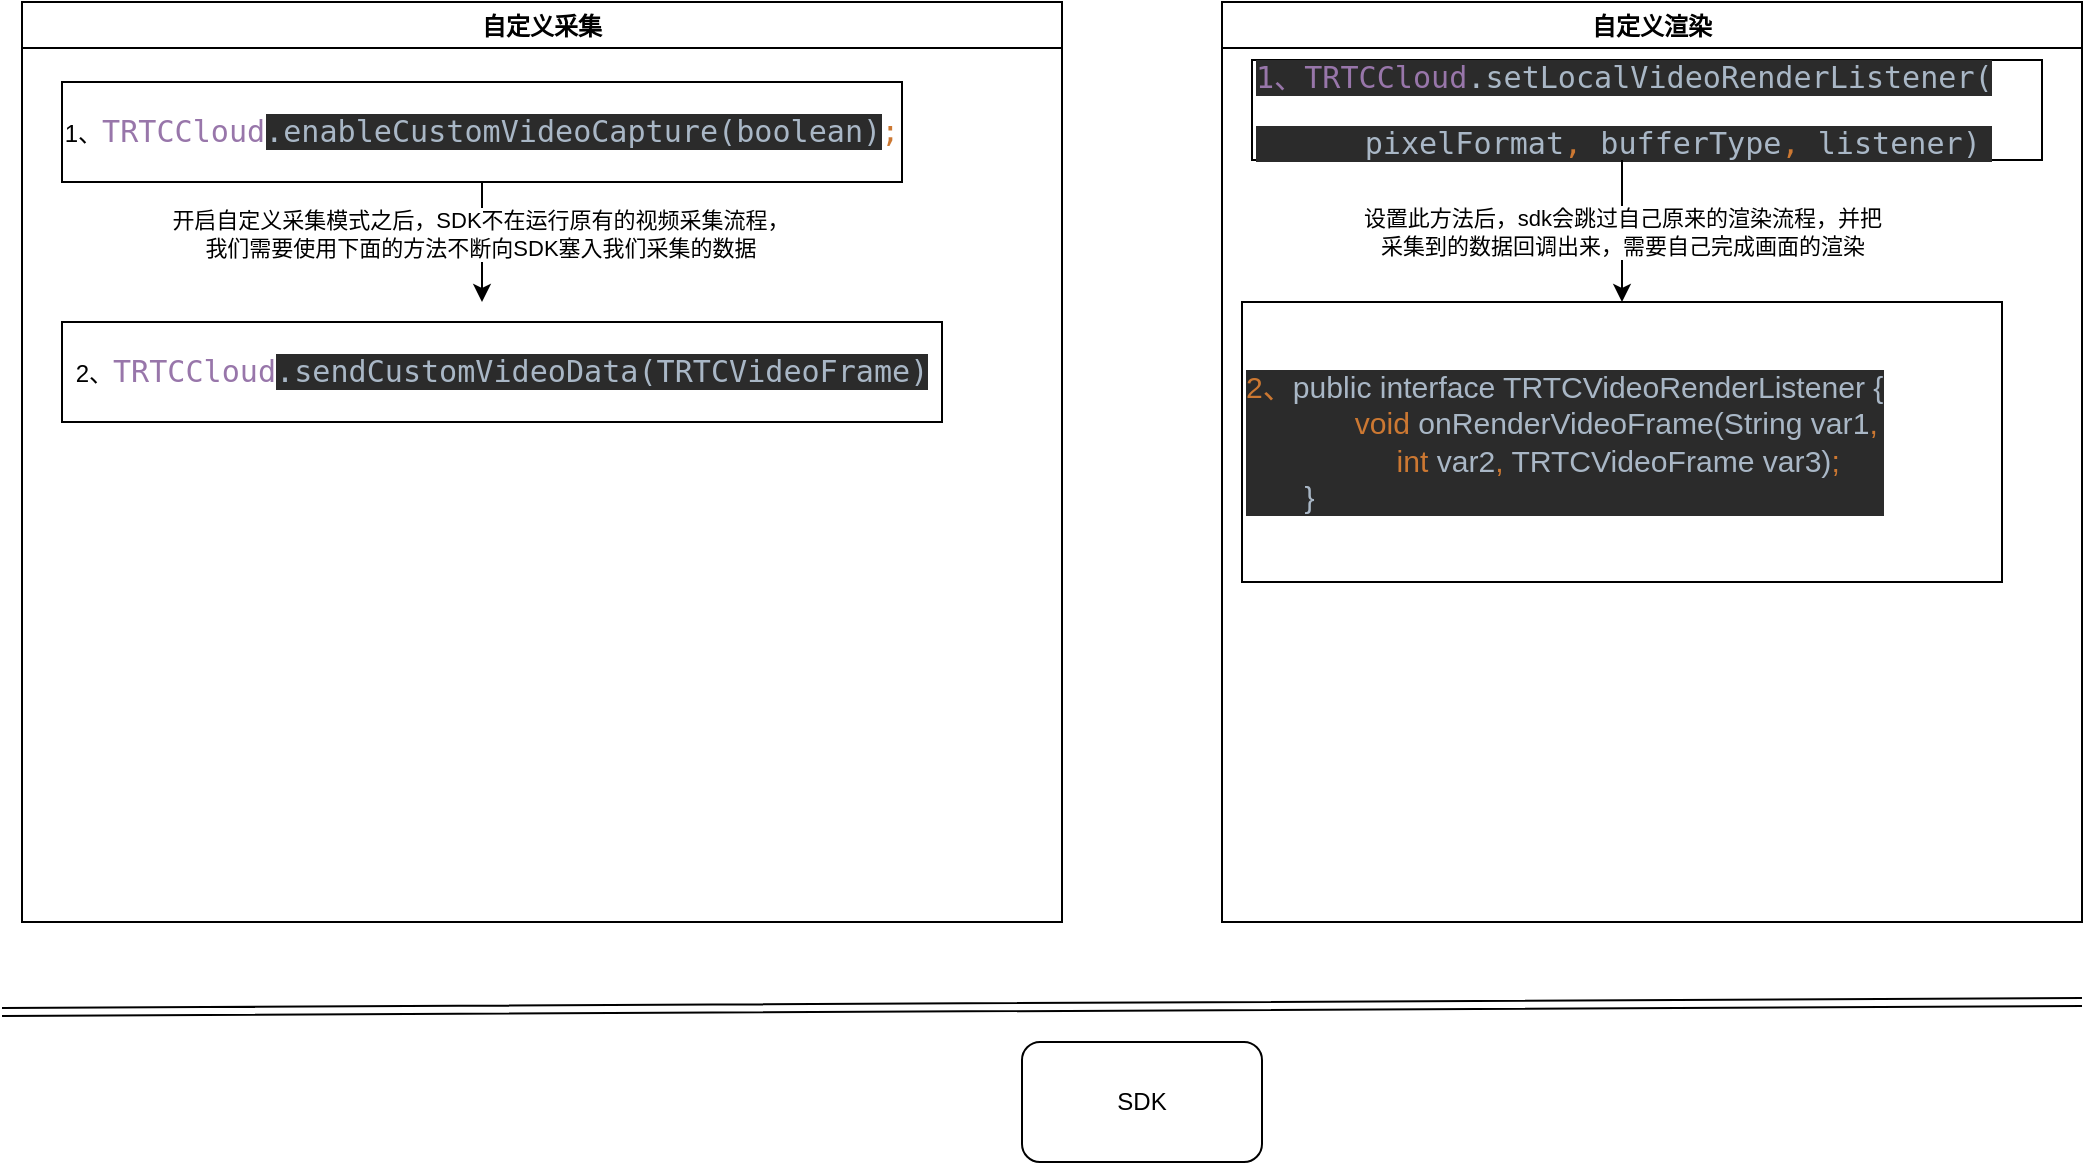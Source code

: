 <mxfile version="14.6.11" type="github">
  <diagram id="Hhq6TgvwZiD23uWVVZfH" name="Page-1">
    <mxGraphModel dx="2952" dy="811" grid="1" gridSize="10" guides="1" tooltips="1" connect="1" arrows="1" fold="1" page="1" pageScale="1" pageWidth="827" pageHeight="1169" math="0" shadow="0">
      <root>
        <mxCell id="0" />
        <mxCell id="1" parent="0" />
        <mxCell id="QmWIw1NvI3h8-HILypn2-1" value="SDK" style="rounded=1;whiteSpace=wrap;html=1;" vertex="1" parent="1">
          <mxGeometry x="-580" y="600" width="120" height="60" as="geometry" />
        </mxCell>
        <mxCell id="QmWIw1NvI3h8-HILypn2-3" value="自定义采集" style="swimlane;" vertex="1" parent="1">
          <mxGeometry x="-1080" y="80" width="520" height="460" as="geometry" />
        </mxCell>
        <mxCell id="QmWIw1NvI3h8-HILypn2-7" value="1、&lt;span style=&quot;font-family: &amp;#34;menlo&amp;#34; , monospace ; font-size: 11.3pt ; color: rgb(152 , 118 , 170)&quot;&gt;TRTCCloud&lt;/span&gt;&lt;span style=&quot;background-color: rgb(43 , 43 , 43) ; color: rgb(169 , 183 , 198) ; font-family: &amp;#34;menlo&amp;#34; , monospace ; font-size: 11.3pt&quot;&gt;.enableCustomVideoCapture(boolean)&lt;/span&gt;&lt;span style=&quot;font-family: &amp;#34;menlo&amp;#34; , monospace ; font-size: 11.3pt ; color: rgb(204 , 120 , 50)&quot;&gt;;&lt;br&gt;&lt;/span&gt;" style="rounded=0;whiteSpace=wrap;html=1;" vertex="1" parent="QmWIw1NvI3h8-HILypn2-3">
          <mxGeometry x="20" y="40" width="420" height="50" as="geometry" />
        </mxCell>
        <mxCell id="QmWIw1NvI3h8-HILypn2-8" value="2、&lt;span style=&quot;font-family: &amp;#34;menlo&amp;#34; , monospace ; font-size: 11.3pt ; color: rgb(152 , 118 , 170)&quot;&gt;TRTCCloud&lt;/span&gt;&lt;span style=&quot;background-color: rgb(43 , 43 , 43) ; color: rgb(169 , 183 , 198) ; font-family: &amp;#34;menlo&amp;#34; , monospace ; font-size: 11.3pt&quot;&gt;.sendCustomVideoData(&lt;/span&gt;&lt;span style=&quot;background-color: rgb(43 , 43 , 43) ; color: rgb(169 , 183 , 198) ; font-family: &amp;#34;menlo&amp;#34; , monospace ; font-size: 11.3pt&quot;&gt;TRTCVideoFrame&lt;/span&gt;&lt;span style=&quot;background-color: rgb(43 , 43 , 43) ; color: rgb(169 , 183 , 198) ; font-family: &amp;#34;menlo&amp;#34; , monospace ; font-size: 11.3pt&quot;&gt;)&lt;/span&gt;" style="rounded=0;whiteSpace=wrap;html=1;" vertex="1" parent="QmWIw1NvI3h8-HILypn2-3">
          <mxGeometry x="20" y="160" width="440" height="50" as="geometry" />
        </mxCell>
        <mxCell id="QmWIw1NvI3h8-HILypn2-4" value="自定义渲染" style="swimlane;" vertex="1" parent="1">
          <mxGeometry x="-480" y="80" width="430" height="460" as="geometry" />
        </mxCell>
        <mxCell id="QmWIw1NvI3h8-HILypn2-9" value="&lt;p style=&quot;background-color: #2b2b2b ; color: #a9b7c6 ; font-family: &amp;#34;menlo&amp;#34; , monospace ; font-size: 11.3pt&quot;&gt;&lt;span style=&quot;color: #9876aa&quot;&gt;1、TRTCCloud&lt;/span&gt;.setLocalVideoRenderListener(&lt;/p&gt;&lt;p style=&quot;background-color: #2b2b2b ; color: #a9b7c6 ; font-family: &amp;#34;menlo&amp;#34; , monospace ; font-size: 11.3pt&quot;&gt;&lt;span style=&quot;font-size: 11.3pt&quot;&gt;&amp;nbsp; &amp;nbsp; &amp;nbsp; pixelFormat&lt;/span&gt;&lt;span style=&quot;font-size: 11.3pt ; color: rgb(204 , 120 , 50)&quot;&gt;, &lt;/span&gt;&lt;span style=&quot;font-size: 11.3pt&quot;&gt;bufferType&lt;/span&gt;&lt;span style=&quot;font-size: 11.3pt ; color: rgb(204 , 120 , 50)&quot;&gt;, &lt;/span&gt;&lt;span style=&quot;font-size: 11.3pt&quot;&gt;listener)&lt;/span&gt;&lt;/p&gt;" style="rounded=0;whiteSpace=wrap;html=1;align=left;" vertex="1" parent="QmWIw1NvI3h8-HILypn2-4">
          <mxGeometry x="15" y="29" width="395" height="50" as="geometry" />
        </mxCell>
        <mxCell id="QmWIw1NvI3h8-HILypn2-10" value="&lt;p style=&quot;background-color: rgb(43 , 43 , 43) ; color: rgb(169 , 183 , 198) ; font-size: 11.3pt&quot;&gt;&lt;font face=&quot;Helvetica&quot;&gt;&lt;span style=&quot;color: rgb(204 , 120 , 50)&quot;&gt;2、&lt;/span&gt;public interface &lt;span style=&quot;font-size: 11.3pt ; white-space: normal&quot;&gt;TRTCVideoRenderListener {&lt;br&gt;&lt;/span&gt;&lt;/font&gt;&lt;font face=&quot;Helvetica&quot;&gt;&lt;span style=&quot;color: #cc7832&quot;&gt;&amp;nbsp; &amp;nbsp; &amp;nbsp; &amp;nbsp; &amp;nbsp; &amp;nbsp; &amp;nbsp;void &lt;/span&gt;onRenderVideoFrame(String var1&lt;span style=&quot;color: #cc7832&quot;&gt;,&lt;br&gt;&lt;/span&gt;&lt;/font&gt;&lt;font face=&quot;Helvetica&quot;&gt;&lt;span style=&quot;color: rgb(204 , 120 , 50)&quot;&gt;&amp;nbsp; &amp;nbsp; &amp;nbsp; &amp;nbsp; &amp;nbsp; &amp;nbsp; &amp;nbsp; &amp;nbsp; &amp;nbsp; int &lt;/span&gt;var2&lt;span style=&quot;color: rgb(204 , 120 , 50)&quot;&gt;, &lt;/span&gt;TRTCVideoFrame var3)&lt;span style=&quot;color: rgb(204 , 120 , 50)&quot;&gt;;&lt;br&gt;&lt;/span&gt;&lt;/font&gt;&lt;font face=&quot;Helvetica&quot;&gt;&amp;nbsp; &amp;nbsp; &amp;nbsp; &amp;nbsp;}&lt;/font&gt;&lt;/p&gt;" style="rounded=0;whiteSpace=wrap;html=1;align=left;" vertex="1" parent="QmWIw1NvI3h8-HILypn2-4">
          <mxGeometry x="10" y="150" width="380" height="140" as="geometry" />
        </mxCell>
        <mxCell id="QmWIw1NvI3h8-HILypn2-16" value="设置此方法后，sdk会跳过自己原来的渲染流程，并把&lt;br&gt;采集到的数据回调出来，需要自己完成画面的渲染" style="endArrow=classic;html=1;entryX=0.5;entryY=0;entryDx=0;entryDy=0;" edge="1" parent="QmWIw1NvI3h8-HILypn2-4" target="QmWIw1NvI3h8-HILypn2-10">
          <mxGeometry width="50" height="50" relative="1" as="geometry">
            <mxPoint x="200" y="79" as="sourcePoint" />
            <mxPoint x="220" y="140" as="targetPoint" />
            <Array as="points">
              <mxPoint x="200" y="150" />
            </Array>
          </mxGeometry>
        </mxCell>
        <mxCell id="QmWIw1NvI3h8-HILypn2-5" value="" style="shape=link;html=1;" edge="1" parent="1">
          <mxGeometry width="100" relative="1" as="geometry">
            <mxPoint x="-1090" y="585" as="sourcePoint" />
            <mxPoint x="-50" y="580" as="targetPoint" />
          </mxGeometry>
        </mxCell>
        <mxCell id="QmWIw1NvI3h8-HILypn2-12" style="edgeStyle=orthogonalEdgeStyle;rounded=0;orthogonalLoop=1;jettySize=auto;html=1;" edge="1" parent="1" source="QmWIw1NvI3h8-HILypn2-7">
          <mxGeometry relative="1" as="geometry">
            <mxPoint x="-850" y="230" as="targetPoint" />
          </mxGeometry>
        </mxCell>
        <mxCell id="QmWIw1NvI3h8-HILypn2-13" value="开启自定义采集模式之后，SDK不在运行原有的视频采集流程，&lt;br&gt;我们需要使用下面的方法不断向SDK塞入我们采集的数据" style="edgeLabel;html=1;align=center;verticalAlign=middle;resizable=0;points=[];" vertex="1" connectable="0" parent="QmWIw1NvI3h8-HILypn2-12">
          <mxGeometry x="-0.133" y="-1" relative="1" as="geometry">
            <mxPoint as="offset" />
          </mxGeometry>
        </mxCell>
      </root>
    </mxGraphModel>
  </diagram>
</mxfile>
